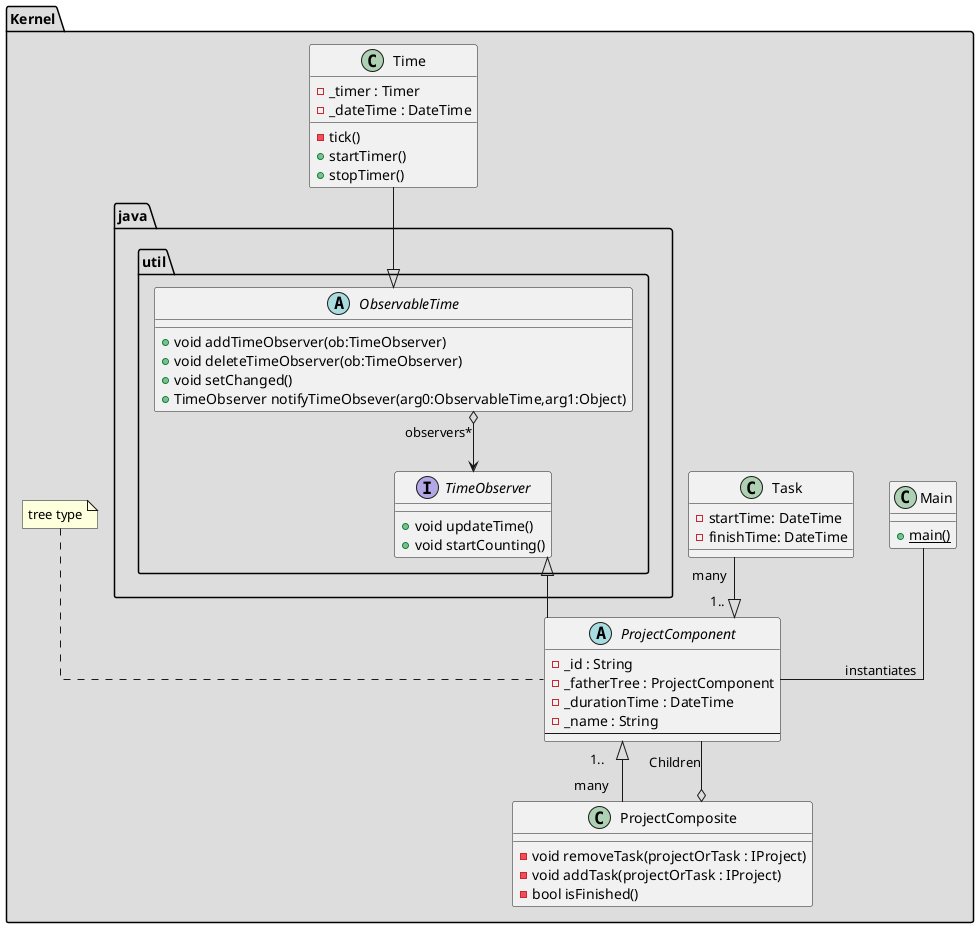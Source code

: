 @startuml

skinparam linetype ortho

/' Tests '/
/' package "Testing" #DDDDDD {
      class MainTests {
      }
      Abstract IProject {
      }
      class ProjectTests {
      }
      class TaskTests {
      }
} '/


/' Back End '/
package "Kernel" #DDDDDD {
  class Main {
    +{static}main()
  }

  Abstract ProjectComponent {
      -_id : String
      -_fatherTree : ProjectComponent
      -_durationTime : DateTime
      /'-_startTime : DateTime
      -_finishTime : DateTime'/
      -_name : String
      --
  }

  /'note top of ProjectComponent: StartCounting() -> Instantiate attributes'/



  class ProjectComposite {
     -void removeTask(projectOrTask : IProject)
     -void addTask(projectOrTask : IProject)
     -bool isFinished()
  }

  class Task {
    -startTime: DateTime
    -finishTime: DateTime
  }

  class Time {
    -_timer : Timer
    -_dateTime : DateTime

    -tick()
    +startTimer()
    +stopTimer()
  }

  package "java.util" {
  abstract ObservableTime {
    +void addTimeObserver(ob:TimeObserver)
    +void deleteTimeObserver(ob:TimeObserver)
    +void setChanged()
    +TimeObserver notifyTimeObsever(arg0:ObservableTime,arg1:Object)
  }
  interface TimeObserver {
       +void updateTime()
       +void startCounting()
    }
  }



  note top of ProjectComponent: tree type

}

/' Relationship '/
  Task "many" --|> "1..     " ProjectComponent
  ProjectComponent "1..    " <|-- "many  " ProjectComposite
  ProjectComponent --o ProjectComposite : Children

  Time --|> ObservableTime
  ObservableTime o--> TimeObserver: "observers*"
  ProjectComponent -up-|> TimeObserver
  Main -- ProjectComponent: "instantiates"

@enduml
